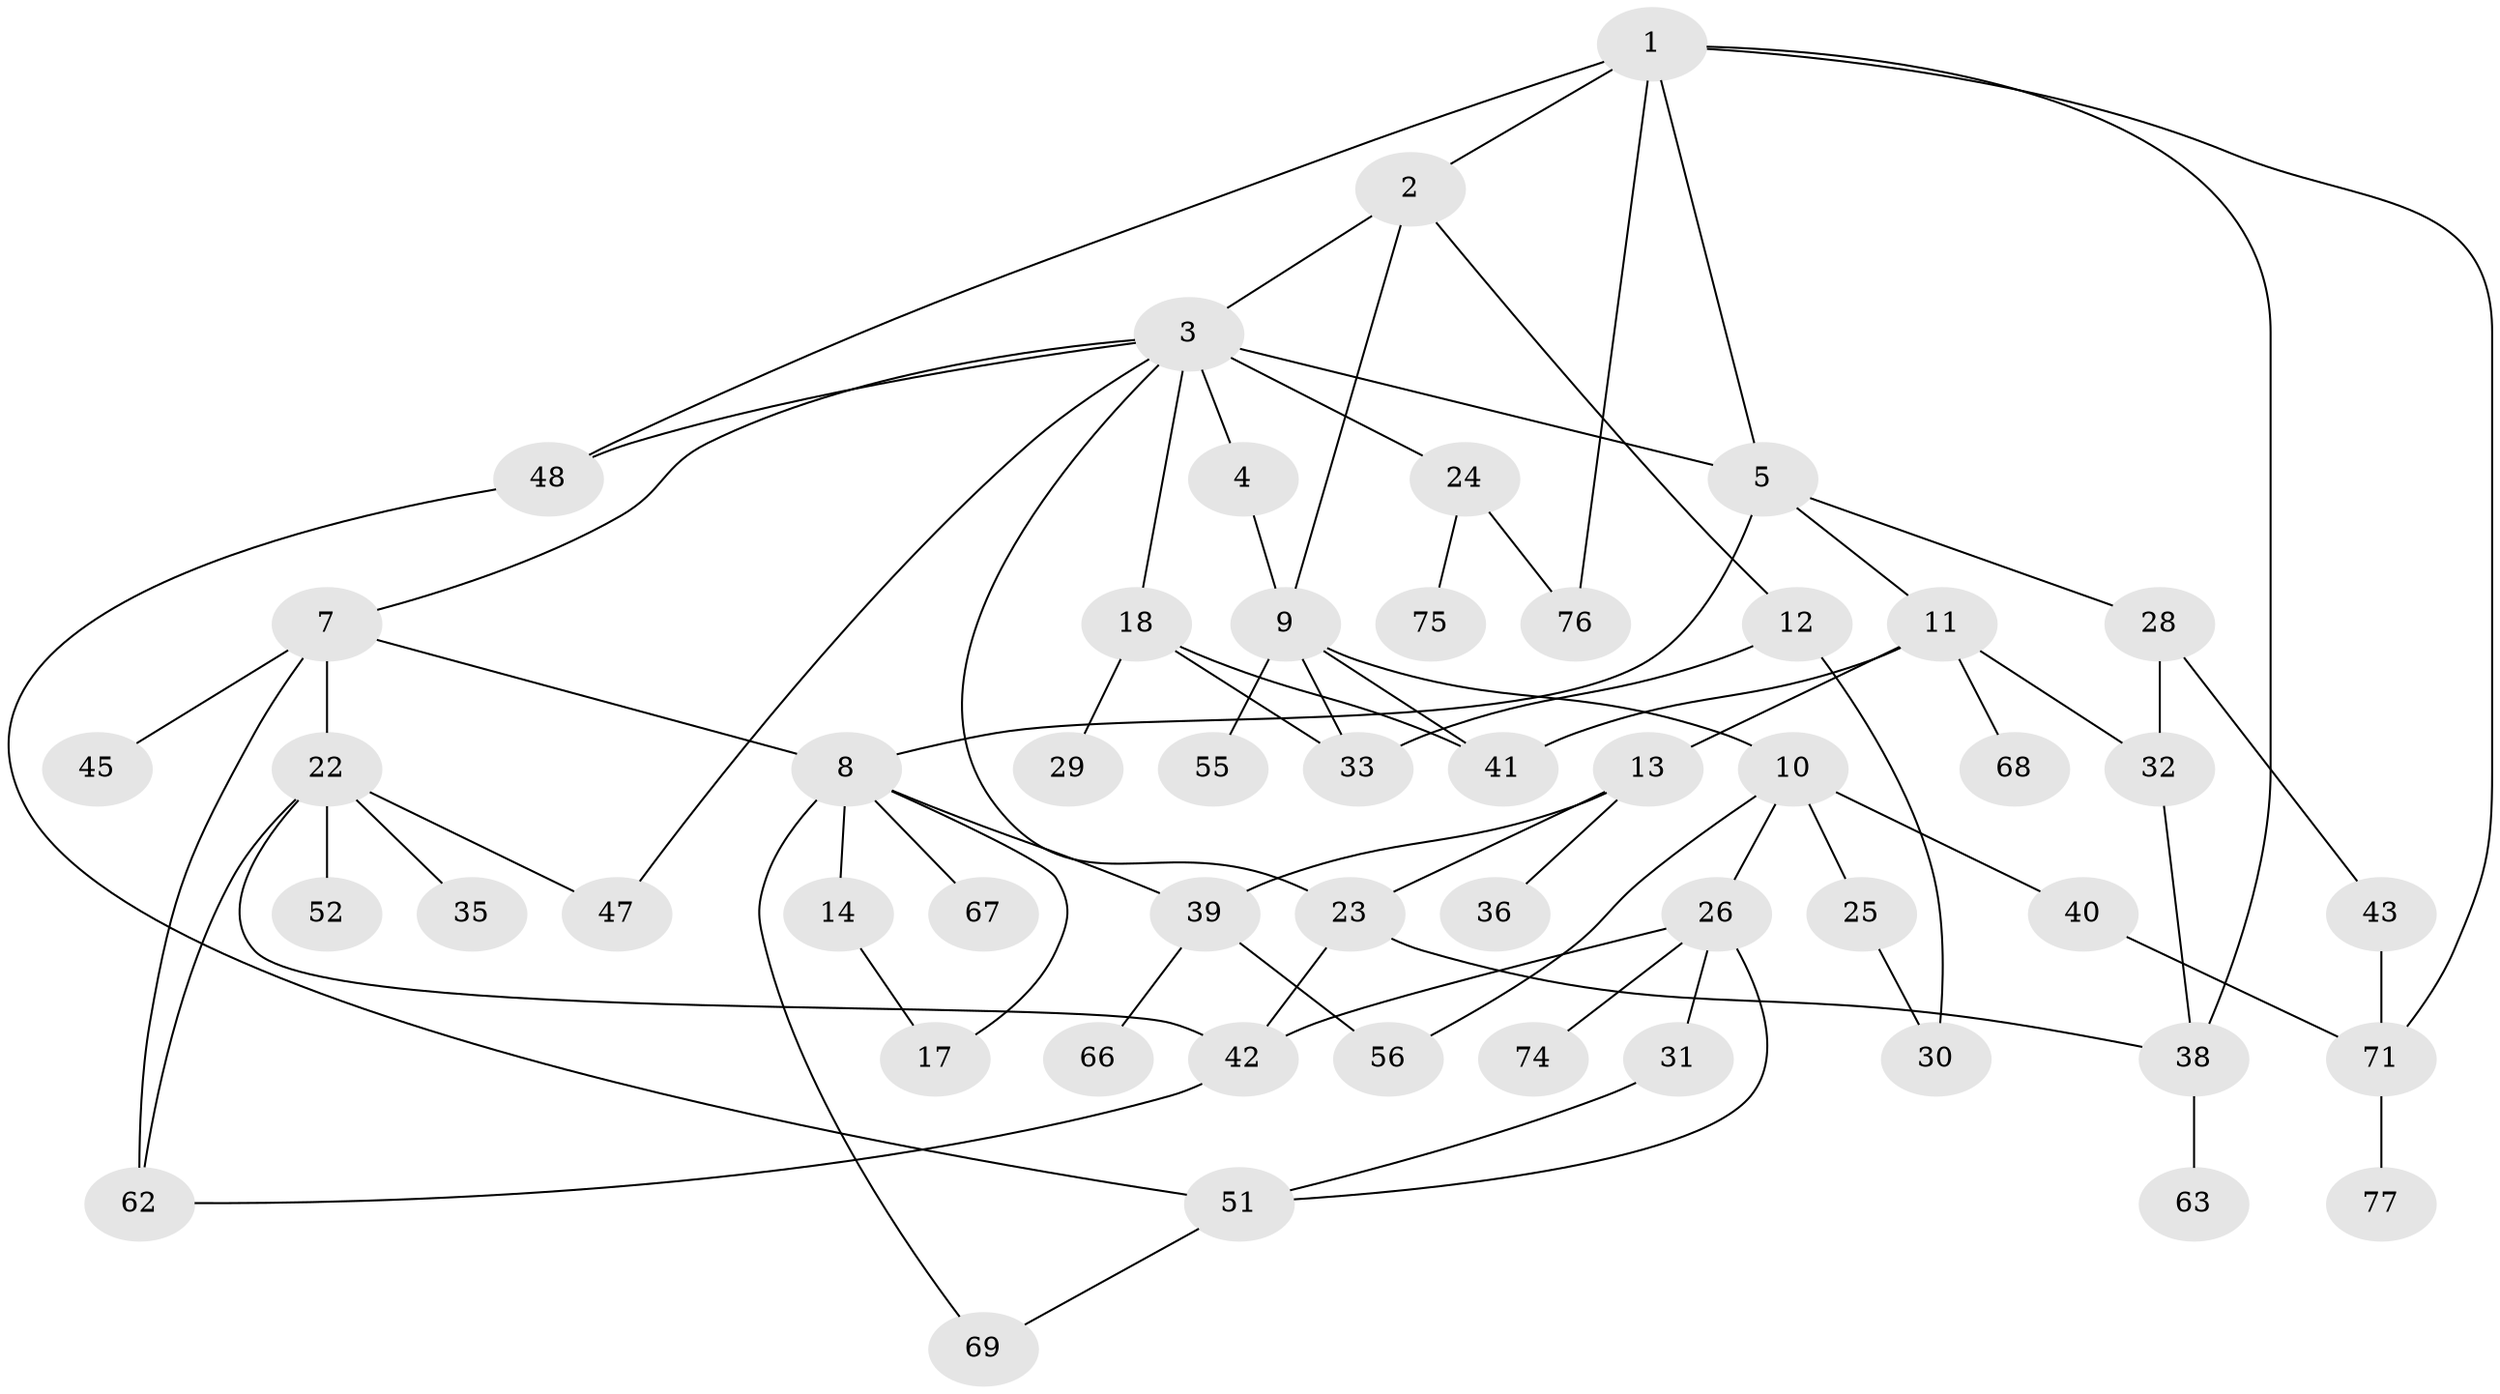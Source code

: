 // original degree distribution, {5: 0.02531645569620253, 4: 0.1518987341772152, 9: 0.012658227848101266, 2: 0.27848101265822783, 3: 0.3037974683544304, 6: 0.012658227848101266, 7: 0.012658227848101266, 1: 0.20253164556962025}
// Generated by graph-tools (version 1.1) at 2025/41/03/06/25 10:41:29]
// undirected, 52 vertices, 78 edges
graph export_dot {
graph [start="1"]
  node [color=gray90,style=filled];
  1 [super="+79"];
  2;
  3 [super="+19"];
  4;
  5 [super="+6"];
  7 [super="+16"];
  8 [super="+46"];
  9 [super="+44"];
  10 [super="+20"];
  11 [super="+34"];
  12;
  13 [super="+15"];
  14;
  17 [super="+58"];
  18 [super="+21"];
  22 [super="+65"];
  23 [super="+37"];
  24;
  25;
  26 [super="+27"];
  28 [super="+49"];
  29 [super="+72"];
  30 [super="+64"];
  31;
  32 [super="+53"];
  33 [super="+59"];
  35;
  36;
  38 [super="+50"];
  39 [super="+60"];
  40 [super="+61"];
  41;
  42 [super="+57"];
  43;
  45;
  47;
  48 [super="+54"];
  51 [super="+70"];
  52;
  55;
  56;
  62;
  63;
  66;
  67;
  68;
  69 [super="+78"];
  71 [super="+73"];
  74;
  75;
  76;
  77;
  1 -- 2;
  1 -- 38;
  1 -- 5;
  1 -- 48;
  1 -- 76;
  1 -- 71;
  2 -- 3;
  2 -- 9;
  2 -- 12;
  3 -- 4;
  3 -- 5 [weight=2];
  3 -- 7;
  3 -- 18;
  3 -- 23;
  3 -- 24;
  3 -- 47;
  3 -- 48;
  4 -- 9;
  5 -- 8;
  5 -- 11;
  5 -- 28;
  7 -- 62;
  7 -- 8;
  7 -- 45;
  7 -- 22;
  8 -- 14;
  8 -- 17;
  8 -- 67;
  8 -- 69;
  8 -- 39;
  9 -- 10;
  9 -- 33;
  9 -- 55;
  9 -- 41;
  10 -- 25;
  10 -- 40;
  10 -- 56;
  10 -- 26;
  11 -- 13;
  11 -- 32;
  11 -- 41;
  11 -- 68;
  12 -- 33;
  12 -- 30;
  13 -- 36;
  13 -- 39;
  13 -- 23;
  14 -- 17;
  18 -- 29;
  18 -- 41;
  18 -- 33;
  22 -- 35;
  22 -- 42;
  22 -- 47;
  22 -- 52;
  22 -- 62;
  23 -- 42;
  23 -- 38;
  24 -- 75;
  24 -- 76;
  25 -- 30;
  26 -- 74;
  26 -- 51;
  26 -- 31;
  26 -- 42;
  28 -- 43;
  28 -- 32;
  31 -- 51;
  32 -- 38;
  38 -- 63;
  39 -- 56;
  39 -- 66;
  40 -- 71;
  42 -- 62;
  43 -- 71;
  48 -- 51;
  51 -- 69;
  71 -- 77;
}
